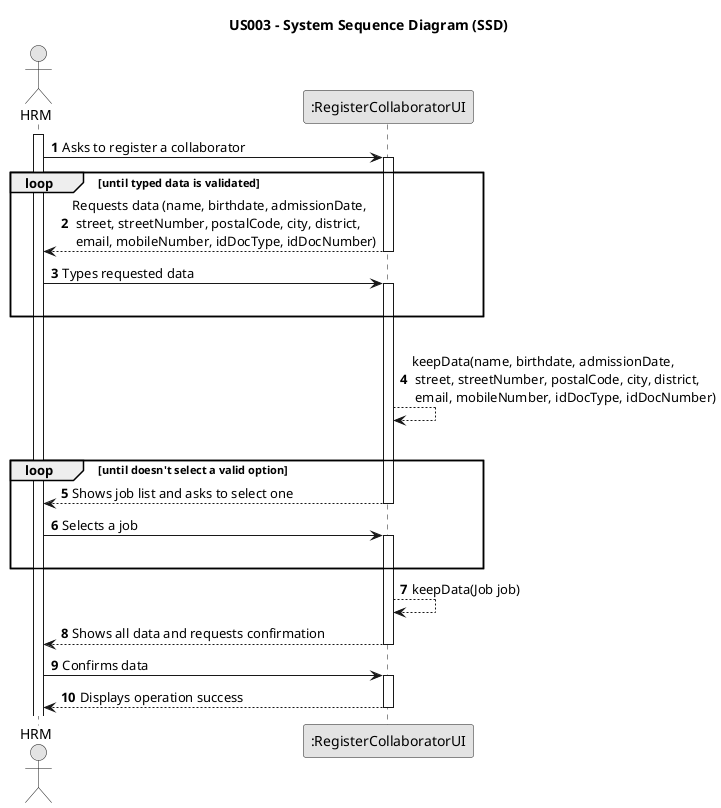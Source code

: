 @startuml
skinparam monochrome true
skinparam packageStyle rectangle
skinparam shadowing false

title US003 - System Sequence Diagram (SSD)

autonumber

actor "HRM" as HRM
participant ":RegisterCollaboratorUI" as UI

activate HRM

    HRM -> UI : Asks to register a collaborator

    activate UI
    loop until typed data is validated

        UI --> HRM : Requests data (name, birthdate, admissionDate,\n street, streetNumber, postalCode, city, district,\n email, mobileNumber, idDocType, idDocNumber)
    deactivate UI

    HRM -> UI : Types requested data

    activate UI
    |||

    end
    |||
        UI --> UI : keepData(name, birthdate, admissionDate,\n street, streetNumber, postalCode, city, district,\n email, mobileNumber, idDocType, idDocNumber)
        |||


         loop until doesn't select a valid option
                UI --> HRM : Shows job list and asks to select one
            deactivate UI

            HRM -> UI : Selects a job

            activate UI
            |||
            end

        UI --> UI : keepData(Job job)
        UI --> HRM : Shows all data and requests confirmation
    deactivate UI

    HRM -> UI : Confirms data

    activate UI

        UI --> HRM : Displays operation success
    deactivate UI

@enduml
